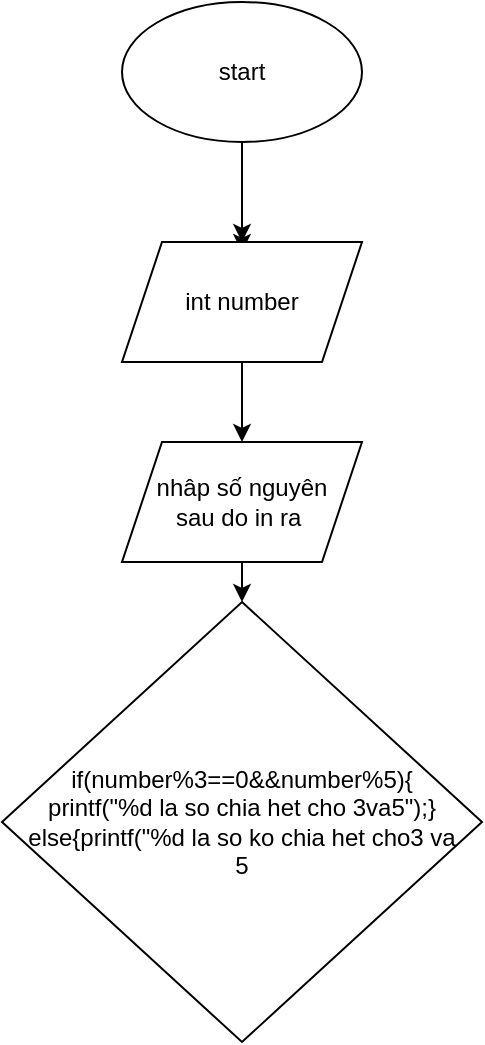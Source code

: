 <mxfile version="22.0.3" type="device">
  <diagram id="C5RBs43oDa-KdzZeNtuy" name="Page-1">
    <mxGraphModel dx="1036" dy="606" grid="1" gridSize="10" guides="1" tooltips="1" connect="1" arrows="1" fold="1" page="1" pageScale="1" pageWidth="827" pageHeight="1169" math="0" shadow="0">
      <root>
        <mxCell id="WIyWlLk6GJQsqaUBKTNV-0" />
        <mxCell id="WIyWlLk6GJQsqaUBKTNV-1" parent="WIyWlLk6GJQsqaUBKTNV-0" />
        <mxCell id="QPmLkh1GTiPeiuK9uhtf-1" style="edgeStyle=orthogonalEdgeStyle;rounded=0;orthogonalLoop=1;jettySize=auto;html=1;" edge="1" parent="WIyWlLk6GJQsqaUBKTNV-1" source="QPmLkh1GTiPeiuK9uhtf-0">
          <mxGeometry relative="1" as="geometry">
            <mxPoint x="370" y="125" as="targetPoint" />
          </mxGeometry>
        </mxCell>
        <mxCell id="QPmLkh1GTiPeiuK9uhtf-8" style="edgeStyle=orthogonalEdgeStyle;rounded=0;orthogonalLoop=1;jettySize=auto;html=1;entryX=0.5;entryY=0;entryDx=0;entryDy=0;" edge="1" parent="WIyWlLk6GJQsqaUBKTNV-1" source="QPmLkh1GTiPeiuK9uhtf-0" target="QPmLkh1GTiPeiuK9uhtf-5">
          <mxGeometry relative="1" as="geometry" />
        </mxCell>
        <mxCell id="QPmLkh1GTiPeiuK9uhtf-0" value="start" style="ellipse;whiteSpace=wrap;html=1;" vertex="1" parent="WIyWlLk6GJQsqaUBKTNV-1">
          <mxGeometry x="310" width="120" height="70" as="geometry" />
        </mxCell>
        <mxCell id="QPmLkh1GTiPeiuK9uhtf-9" style="edgeStyle=orthogonalEdgeStyle;rounded=0;orthogonalLoop=1;jettySize=auto;html=1;exitX=0.5;exitY=0;exitDx=0;exitDy=0;entryX=0.5;entryY=0;entryDx=0;entryDy=0;" edge="1" parent="WIyWlLk6GJQsqaUBKTNV-1" source="QPmLkh1GTiPeiuK9uhtf-2" target="QPmLkh1GTiPeiuK9uhtf-4">
          <mxGeometry relative="1" as="geometry" />
        </mxCell>
        <mxCell id="QPmLkh1GTiPeiuK9uhtf-2" value="nhâp số nguyên&lt;br&gt;sau do in ra&amp;nbsp;" style="shape=parallelogram;perimeter=parallelogramPerimeter;whiteSpace=wrap;html=1;fixedSize=1;direction=west;" vertex="1" parent="WIyWlLk6GJQsqaUBKTNV-1">
          <mxGeometry x="310" y="220" width="120" height="60" as="geometry" />
        </mxCell>
        <mxCell id="QPmLkh1GTiPeiuK9uhtf-4" value="if(number%3==0&amp;amp;&amp;amp;number%5){&lt;br&gt;printf(&quot;%d la so chia het cho 3va5&quot;);}&lt;br&gt;else{printf(&quot;%d la so ko chia het cho3 va&lt;br&gt;5" style="rhombus;whiteSpace=wrap;html=1;" vertex="1" parent="WIyWlLk6GJQsqaUBKTNV-1">
          <mxGeometry x="250" y="300" width="240" height="220" as="geometry" />
        </mxCell>
        <mxCell id="QPmLkh1GTiPeiuK9uhtf-7" style="edgeStyle=orthogonalEdgeStyle;rounded=0;orthogonalLoop=1;jettySize=auto;html=1;exitX=0.5;exitY=1;exitDx=0;exitDy=0;" edge="1" parent="WIyWlLk6GJQsqaUBKTNV-1" source="QPmLkh1GTiPeiuK9uhtf-5" target="QPmLkh1GTiPeiuK9uhtf-2">
          <mxGeometry relative="1" as="geometry" />
        </mxCell>
        <mxCell id="QPmLkh1GTiPeiuK9uhtf-5" value="int number" style="shape=parallelogram;perimeter=parallelogramPerimeter;whiteSpace=wrap;html=1;fixedSize=1;" vertex="1" parent="WIyWlLk6GJQsqaUBKTNV-1">
          <mxGeometry x="310" y="120" width="120" height="60" as="geometry" />
        </mxCell>
      </root>
    </mxGraphModel>
  </diagram>
</mxfile>
